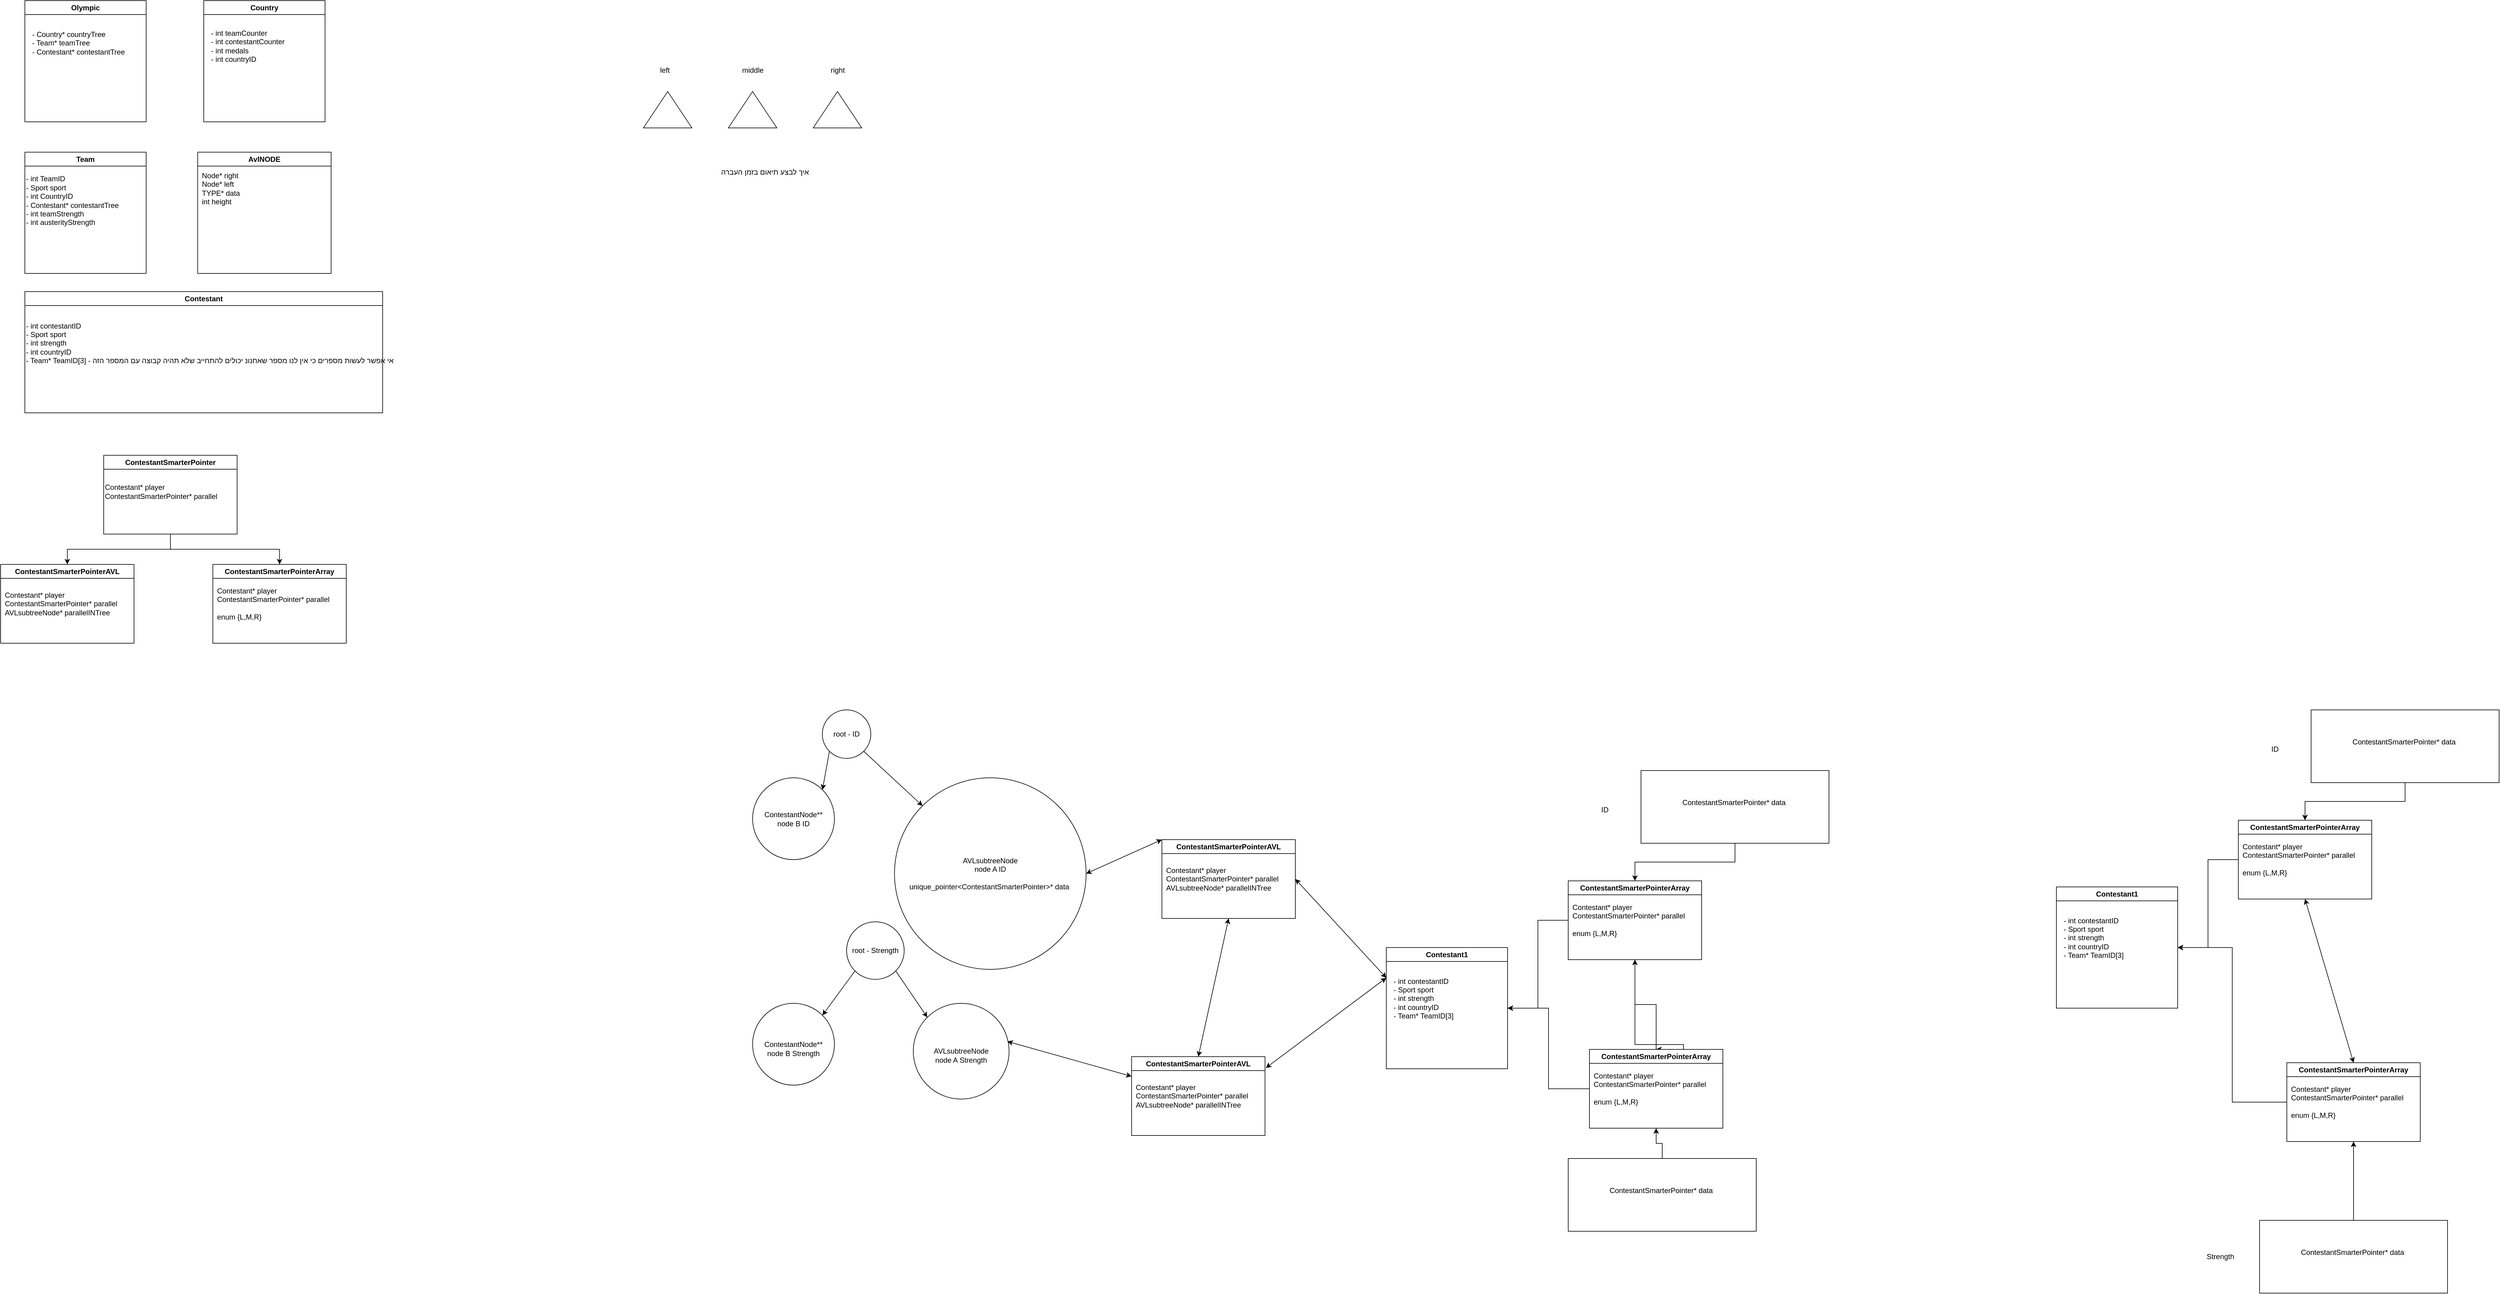 <mxfile version="23.0.2" type="device">
  <diagram name="Class digrams" id="4H7O5t1QDAGb7dw0we2P">
    <mxGraphModel dx="1306" dy="653" grid="1" gridSize="10" guides="1" tooltips="1" connect="1" arrows="1" fold="1" page="1" pageScale="1" pageWidth="850" pageHeight="1100" math="0" shadow="0">
      <root>
        <mxCell id="0" />
        <mxCell id="1" parent="0" />
        <mxCell id="T2zxaJ50x-dEuRoKM8ko-1" value="Olympic" style="swimlane;whiteSpace=wrap;html=1;" parent="1" vertex="1">
          <mxGeometry x="130" y="90" width="200" height="200" as="geometry" />
        </mxCell>
        <mxCell id="T2zxaJ50x-dEuRoKM8ko-5" value="- Country* countryTree&lt;br&gt;- Team* teamTree&lt;br&gt;- Contestant* contestantTree&lt;br&gt;" style="text;html=1;align=left;verticalAlign=middle;resizable=0;points=[];autosize=1;strokeColor=none;fillColor=none;" parent="T2zxaJ50x-dEuRoKM8ko-1" vertex="1">
          <mxGeometry x="10" y="40" width="180" height="60" as="geometry" />
        </mxCell>
        <mxCell id="T2zxaJ50x-dEuRoKM8ko-2" value="Country" style="swimlane;whiteSpace=wrap;html=1;" parent="1" vertex="1">
          <mxGeometry x="425" y="90" width="200" height="200" as="geometry" />
        </mxCell>
        <mxCell id="T2zxaJ50x-dEuRoKM8ko-7" value="- int teamCounter&lt;br&gt;- int contestantCounter&lt;br&gt;- int medals&lt;br&gt;- int countryID" style="text;html=1;align=left;verticalAlign=middle;resizable=0;points=[];autosize=1;strokeColor=none;fillColor=none;" parent="T2zxaJ50x-dEuRoKM8ko-2" vertex="1">
          <mxGeometry x="10" y="40" width="140" height="70" as="geometry" />
        </mxCell>
        <mxCell id="T2zxaJ50x-dEuRoKM8ko-3" value="Team" style="swimlane;whiteSpace=wrap;html=1;" parent="1" vertex="1">
          <mxGeometry x="130" y="340" width="200" height="200" as="geometry" />
        </mxCell>
        <mxCell id="T2zxaJ50x-dEuRoKM8ko-6" value="- int TeamID&lt;br&gt;- Sport sport&lt;br&gt;- int CountryID&lt;br&gt;- Contestant* contestantTree&lt;br&gt;- int teamStrength&lt;br&gt;- int austerityStrength" style="text;html=1;align=left;verticalAlign=middle;resizable=0;points=[];autosize=1;strokeColor=none;fillColor=none;" parent="T2zxaJ50x-dEuRoKM8ko-3" vertex="1">
          <mxGeometry y="30" width="180" height="100" as="geometry" />
        </mxCell>
        <mxCell id="T2zxaJ50x-dEuRoKM8ko-4" value="Contestant" style="swimlane;whiteSpace=wrap;html=1;" parent="1" vertex="1">
          <mxGeometry x="130" y="570" width="590" height="200" as="geometry" />
        </mxCell>
        <mxCell id="T2zxaJ50x-dEuRoKM8ko-8" value="- int contestantID&lt;br&gt;- Sport sport&lt;br&gt;- int strength&lt;br&gt;- int countryID&lt;br&gt;- Team* TeamID[3] - אי אפשר לעשות מספרים כי אין לנו מספר שאחנונ יכולים להתחייב שלא תהיה קבוצה עם המספר הזה" style="text;html=1;align=left;verticalAlign=middle;resizable=0;points=[];autosize=1;strokeColor=none;fillColor=none;" parent="T2zxaJ50x-dEuRoKM8ko-4" vertex="1">
          <mxGeometry y="40" width="590" height="90" as="geometry" />
        </mxCell>
        <mxCell id="T2zxaJ50x-dEuRoKM8ko-18" value="" style="triangle;whiteSpace=wrap;html=1;rotation=-90;" parent="1" vertex="1">
          <mxGeometry x="1160" y="230" width="60" height="80" as="geometry" />
        </mxCell>
        <mxCell id="T2zxaJ50x-dEuRoKM8ko-19" value="" style="triangle;whiteSpace=wrap;html=1;rotation=-90;" parent="1" vertex="1">
          <mxGeometry x="1300" y="230" width="60" height="80" as="geometry" />
        </mxCell>
        <mxCell id="T2zxaJ50x-dEuRoKM8ko-20" value="" style="triangle;whiteSpace=wrap;html=1;rotation=-90;" parent="1" vertex="1">
          <mxGeometry x="1440" y="230" width="60" height="80" as="geometry" />
        </mxCell>
        <mxCell id="T2zxaJ50x-dEuRoKM8ko-21" value="left" style="text;html=1;align=center;verticalAlign=middle;resizable=0;points=[];autosize=1;strokeColor=none;fillColor=none;" parent="1" vertex="1">
          <mxGeometry x="1165" y="190" width="40" height="30" as="geometry" />
        </mxCell>
        <mxCell id="T2zxaJ50x-dEuRoKM8ko-22" value="middle" style="text;html=1;align=center;verticalAlign=middle;resizable=0;points=[];autosize=1;strokeColor=none;fillColor=none;" parent="1" vertex="1">
          <mxGeometry x="1300" y="190" width="60" height="30" as="geometry" />
        </mxCell>
        <mxCell id="T2zxaJ50x-dEuRoKM8ko-23" value="right" style="text;html=1;align=center;verticalAlign=middle;resizable=0;points=[];autosize=1;strokeColor=none;fillColor=none;" parent="1" vertex="1">
          <mxGeometry x="1445" y="190" width="50" height="30" as="geometry" />
        </mxCell>
        <mxCell id="N83IAVNiODU6X3ACAAQW-1" value="AvlNODE" style="swimlane;whiteSpace=wrap;html=1;" parent="1" vertex="1">
          <mxGeometry x="415" y="340" width="220" height="200" as="geometry" />
        </mxCell>
        <mxCell id="N83IAVNiODU6X3ACAAQW-2" value="Node* right&lt;br&gt;Node*&amp;nbsp;left&lt;br&gt;TYPE* data&lt;br&gt;int height" style="text;html=1;align=left;verticalAlign=middle;resizable=0;points=[];autosize=1;strokeColor=none;fillColor=none;" parent="N83IAVNiODU6X3ACAAQW-1" vertex="1">
          <mxGeometry x="5" y="25" width="90" height="70" as="geometry" />
        </mxCell>
        <mxCell id="ulZXFaWOzzicwTLMzDGT-1" value="root - ID" style="ellipse;whiteSpace=wrap;html=1;aspect=fixed;" vertex="1" parent="1">
          <mxGeometry x="1445" y="1260" width="80" height="80" as="geometry" />
        </mxCell>
        <mxCell id="ulZXFaWOzzicwTLMzDGT-3" value="AVLsubtreeNode&lt;br&gt;node A ID&lt;br&gt;&lt;br&gt;unique_pointer&amp;lt;ContestantSmarterPointer&amp;gt;* data&amp;nbsp;" style="ellipse;whiteSpace=wrap;html=1;aspect=fixed;" vertex="1" parent="1">
          <mxGeometry x="1564" y="1372" width="316" height="316" as="geometry" />
        </mxCell>
        <mxCell id="ulZXFaWOzzicwTLMzDGT-5" value="" style="endArrow=classic;html=1;rounded=0;exitX=0;exitY=1;exitDx=0;exitDy=0;entryX=1;entryY=0;entryDx=0;entryDy=0;" edge="1" parent="1" source="ulZXFaWOzzicwTLMzDGT-1" target="ulZXFaWOzzicwTLMzDGT-9">
          <mxGeometry width="50" height="50" relative="1" as="geometry">
            <mxPoint x="1465" y="1482" as="sourcePoint" />
            <mxPoint x="1453.284" y="1483.716" as="targetPoint" />
          </mxGeometry>
        </mxCell>
        <mxCell id="ulZXFaWOzzicwTLMzDGT-7" value="" style="endArrow=classic;html=1;rounded=0;exitX=1;exitY=1;exitDx=0;exitDy=0;entryX=0;entryY=0;entryDx=0;entryDy=0;" edge="1" parent="1" source="ulZXFaWOzzicwTLMzDGT-1" target="ulZXFaWOzzicwTLMzDGT-3">
          <mxGeometry width="50" height="50" relative="1" as="geometry">
            <mxPoint x="1575" y="1452" as="sourcePoint" />
            <mxPoint x="1625" y="1402" as="targetPoint" />
          </mxGeometry>
        </mxCell>
        <mxCell id="ulZXFaWOzzicwTLMzDGT-8" value="איך לבצע תיאום בזמן העברה" style="text;html=1;align=center;verticalAlign=middle;resizable=0;points=[];autosize=1;strokeColor=none;fillColor=none;" vertex="1" parent="1">
          <mxGeometry x="1270" y="358" width="160" height="30" as="geometry" />
        </mxCell>
        <mxCell id="ulZXFaWOzzicwTLMzDGT-9" value="ContestantNode**&lt;br style=&quot;border-color: var(--border-color);&quot;&gt;node B ID" style="ellipse;whiteSpace=wrap;html=1;aspect=fixed;" vertex="1" parent="1">
          <mxGeometry x="1330" y="1372" width="135" height="135" as="geometry" />
        </mxCell>
        <mxCell id="ulZXFaWOzzicwTLMzDGT-10" value="root - Strength" style="ellipse;whiteSpace=wrap;html=1;aspect=fixed;" vertex="1" parent="1">
          <mxGeometry x="1485" y="1609.5" width="95" height="95" as="geometry" />
        </mxCell>
        <mxCell id="ulZXFaWOzzicwTLMzDGT-11" value="&lt;br&gt;AVLsubtreeNode&lt;br style=&quot;border-color: var(--border-color); color: rgb(0, 0, 0); font-family: Helvetica; font-size: 12px; font-style: normal; font-variant-ligatures: normal; font-variant-caps: normal; font-weight: 400; letter-spacing: normal; orphans: 2; text-align: center; text-indent: 0px; text-transform: none; widows: 2; word-spacing: 0px; -webkit-text-stroke-width: 0px; background-color: rgb(251, 251, 251); text-decoration-thickness: initial; text-decoration-style: initial; text-decoration-color: initial;&quot;&gt;node A Strength" style="ellipse;whiteSpace=wrap;html=1;aspect=fixed;" vertex="1" parent="1">
          <mxGeometry x="1595" y="1744" width="158" height="158" as="geometry" />
        </mxCell>
        <mxCell id="ulZXFaWOzzicwTLMzDGT-12" value="" style="endArrow=classic;html=1;rounded=0;exitX=0;exitY=1;exitDx=0;exitDy=0;entryX=1;entryY=0;entryDx=0;entryDy=0;" edge="1" parent="1" source="ulZXFaWOzzicwTLMzDGT-10" target="ulZXFaWOzzicwTLMzDGT-15">
          <mxGeometry width="50" height="50" relative="1" as="geometry">
            <mxPoint x="1465" y="1774" as="sourcePoint" />
            <mxPoint x="1453.284" y="1775.716" as="targetPoint" />
          </mxGeometry>
        </mxCell>
        <mxCell id="ulZXFaWOzzicwTLMzDGT-15" value="&lt;br style=&quot;border-color: var(--border-color);&quot;&gt;ContestantNode**&lt;br style=&quot;border-color: var(--border-color);&quot;&gt;&lt;span style=&quot;border-color: var(--border-color);&quot;&gt;node B Strength&lt;/span&gt;" style="ellipse;whiteSpace=wrap;html=1;aspect=fixed;" vertex="1" parent="1">
          <mxGeometry x="1330" y="1744" width="135" height="135" as="geometry" />
        </mxCell>
        <mxCell id="ulZXFaWOzzicwTLMzDGT-17" value="Contestant1" style="swimlane;whiteSpace=wrap;html=1;" vertex="1" parent="1">
          <mxGeometry x="3480" y="1552" width="200" height="200" as="geometry" />
        </mxCell>
        <mxCell id="ulZXFaWOzzicwTLMzDGT-70" value="- int contestantID&lt;br style=&quot;border-color: var(--border-color);&quot;&gt;&lt;span style=&quot;&quot;&gt;- Sport sport&lt;/span&gt;&lt;br style=&quot;border-color: var(--border-color);&quot;&gt;&lt;span style=&quot;&quot;&gt;- int strength&lt;/span&gt;&lt;br style=&quot;border-color: var(--border-color);&quot;&gt;&lt;span style=&quot;&quot;&gt;- int countryID&lt;/span&gt;&lt;br style=&quot;border-color: var(--border-color);&quot;&gt;&lt;span style=&quot;&quot;&gt;- Team* TeamID[3]&lt;/span&gt;" style="text;html=1;align=left;verticalAlign=middle;resizable=0;points=[];autosize=1;strokeColor=none;fillColor=none;" vertex="1" parent="ulZXFaWOzzicwTLMzDGT-17">
          <mxGeometry x="10" y="39" width="120" height="90" as="geometry" />
        </mxCell>
        <mxCell id="ulZXFaWOzzicwTLMzDGT-46" value="" style="endArrow=classic;html=1;rounded=0;exitX=1;exitY=1;exitDx=0;exitDy=0;entryX=0;entryY=0;entryDx=0;entryDy=0;" edge="1" parent="1" source="ulZXFaWOzzicwTLMzDGT-10" target="ulZXFaWOzzicwTLMzDGT-11">
          <mxGeometry width="50" height="50" relative="1" as="geometry">
            <mxPoint x="1565" y="1722" as="sourcePoint" />
            <mxPoint x="1533" y="1784" as="targetPoint" />
          </mxGeometry>
        </mxCell>
        <mxCell id="ulZXFaWOzzicwTLMzDGT-101" value="ContestantSmarterPointerArray" style="swimlane;whiteSpace=wrap;html=1;" vertex="1" parent="1">
          <mxGeometry x="440" y="1020" width="220" height="130" as="geometry" />
        </mxCell>
        <mxCell id="ulZXFaWOzzicwTLMzDGT-102" value="Contestant* player&lt;br&gt;ContestantSmarterPointer* parallel&lt;br&gt;&lt;br&gt;enum {L,M,R}" style="text;html=1;align=left;verticalAlign=middle;resizable=0;points=[];autosize=1;strokeColor=none;fillColor=none;" vertex="1" parent="ulZXFaWOzzicwTLMzDGT-101">
          <mxGeometry x="5" y="30" width="210" height="70" as="geometry" />
        </mxCell>
        <mxCell id="ulZXFaWOzzicwTLMzDGT-103" value="ContestantSmarterPointerAVL" style="swimlane;whiteSpace=wrap;html=1;" vertex="1" parent="1">
          <mxGeometry x="90" y="1020" width="220" height="130" as="geometry" />
        </mxCell>
        <mxCell id="ulZXFaWOzzicwTLMzDGT-104" value="Contestant* player&lt;br&gt;ContestantSmarterPointer* parallel&lt;br&gt;AVLsubtreeNode* parallelINTree&lt;br&gt;" style="text;html=1;align=left;verticalAlign=middle;resizable=0;points=[];autosize=1;strokeColor=none;fillColor=none;" vertex="1" parent="ulZXFaWOzzicwTLMzDGT-103">
          <mxGeometry x="5" y="35" width="210" height="60" as="geometry" />
        </mxCell>
        <mxCell id="ulZXFaWOzzicwTLMzDGT-106" value="ContestantSmarterPointer" style="swimlane;whiteSpace=wrap;html=1;" vertex="1" parent="1">
          <mxGeometry x="260" y="840" width="220" height="130" as="geometry" />
        </mxCell>
        <mxCell id="ulZXFaWOzzicwTLMzDGT-107" value="Contestant* player&lt;br&gt;ContestantSmarterPointer* parallel" style="text;html=1;align=left;verticalAlign=middle;resizable=0;points=[];autosize=1;strokeColor=none;fillColor=none;" vertex="1" parent="ulZXFaWOzzicwTLMzDGT-106">
          <mxGeometry y="40" width="210" height="40" as="geometry" />
        </mxCell>
        <mxCell id="ulZXFaWOzzicwTLMzDGT-108" style="edgeStyle=orthogonalEdgeStyle;rounded=0;orthogonalLoop=1;jettySize=auto;html=1;" edge="1" parent="1" source="ulZXFaWOzzicwTLMzDGT-106" target="ulZXFaWOzzicwTLMzDGT-103">
          <mxGeometry relative="1" as="geometry" />
        </mxCell>
        <mxCell id="ulZXFaWOzzicwTLMzDGT-109" style="edgeStyle=orthogonalEdgeStyle;rounded=0;orthogonalLoop=1;jettySize=auto;html=1;exitX=0.5;exitY=1;exitDx=0;exitDy=0;" edge="1" parent="1" source="ulZXFaWOzzicwTLMzDGT-106" target="ulZXFaWOzzicwTLMzDGT-101">
          <mxGeometry relative="1" as="geometry">
            <mxPoint x="557" y="1023" as="targetPoint" />
          </mxGeometry>
        </mxCell>
        <mxCell id="ulZXFaWOzzicwTLMzDGT-115" style="edgeStyle=orthogonalEdgeStyle;rounded=0;orthogonalLoop=1;jettySize=auto;html=1;entryX=1;entryY=0.5;entryDx=0;entryDy=0;" edge="1" parent="1" source="ulZXFaWOzzicwTLMzDGT-111" target="ulZXFaWOzzicwTLMzDGT-17">
          <mxGeometry relative="1" as="geometry" />
        </mxCell>
        <mxCell id="ulZXFaWOzzicwTLMzDGT-111" value="ContestantSmarterPointerArray" style="swimlane;whiteSpace=wrap;html=1;" vertex="1" parent="1">
          <mxGeometry x="3780" y="1442" width="220" height="130" as="geometry" />
        </mxCell>
        <mxCell id="ulZXFaWOzzicwTLMzDGT-112" value="Contestant* player&lt;br&gt;ContestantSmarterPointer* parallel&lt;br&gt;&lt;br&gt;enum {L,M,R}" style="text;html=1;align=left;verticalAlign=middle;resizable=0;points=[];autosize=1;strokeColor=none;fillColor=none;" vertex="1" parent="ulZXFaWOzzicwTLMzDGT-111">
          <mxGeometry x="5" y="30" width="210" height="70" as="geometry" />
        </mxCell>
        <mxCell id="ulZXFaWOzzicwTLMzDGT-120" style="edgeStyle=orthogonalEdgeStyle;rounded=0;orthogonalLoop=1;jettySize=auto;html=1;entryX=0.5;entryY=0;entryDx=0;entryDy=0;" edge="1" parent="1" source="ulZXFaWOzzicwTLMzDGT-119" target="ulZXFaWOzzicwTLMzDGT-111">
          <mxGeometry relative="1" as="geometry" />
        </mxCell>
        <mxCell id="ulZXFaWOzzicwTLMzDGT-119" value="&#xa;&lt;span style=&quot;color: rgb(0, 0, 0); font-family: Helvetica; font-size: 12px; font-style: normal; font-variant-ligatures: normal; font-variant-caps: normal; font-weight: 400; letter-spacing: normal; orphans: 2; text-align: center; text-indent: 0px; text-transform: none; widows: 2; word-spacing: 0px; -webkit-text-stroke-width: 0px; background-color: rgb(251, 251, 251); text-decoration-thickness: initial; text-decoration-style: initial; text-decoration-color: initial; float: none; display: inline !important;&quot;&gt;ContestantSmarterPointer* data&amp;nbsp;&lt;/span&gt;&#xa;&#xa;" style="rounded=0;whiteSpace=wrap;html=1;" vertex="1" parent="1">
          <mxGeometry x="3900" y="1260" width="310" height="120" as="geometry" />
        </mxCell>
        <mxCell id="ulZXFaWOzzicwTLMzDGT-123" value="ID" style="text;html=1;align=center;verticalAlign=middle;resizable=0;points=[];autosize=1;strokeColor=none;fillColor=none;" vertex="1" parent="1">
          <mxGeometry x="3820" y="1310" width="40" height="30" as="geometry" />
        </mxCell>
        <mxCell id="ulZXFaWOzzicwTLMzDGT-138" style="edgeStyle=orthogonalEdgeStyle;rounded=0;orthogonalLoop=1;jettySize=auto;html=1;entryX=0.5;entryY=1;entryDx=0;entryDy=0;" edge="1" parent="1" source="ulZXFaWOzzicwTLMzDGT-134" target="ulZXFaWOzzicwTLMzDGT-136">
          <mxGeometry relative="1" as="geometry" />
        </mxCell>
        <mxCell id="ulZXFaWOzzicwTLMzDGT-134" value="&#xa;&lt;span style=&quot;color: rgb(0, 0, 0); font-family: Helvetica; font-size: 12px; font-style: normal; font-variant-ligatures: normal; font-variant-caps: normal; font-weight: 400; letter-spacing: normal; orphans: 2; text-align: center; text-indent: 0px; text-transform: none; widows: 2; word-spacing: 0px; -webkit-text-stroke-width: 0px; background-color: rgb(251, 251, 251); text-decoration-thickness: initial; text-decoration-style: initial; text-decoration-color: initial; float: none; display: inline !important;&quot;&gt;ContestantSmarterPointer* data&amp;nbsp;&lt;/span&gt;&#xa;&#xa;" style="rounded=0;whiteSpace=wrap;html=1;" vertex="1" parent="1">
          <mxGeometry x="3815" y="2102" width="310" height="120" as="geometry" />
        </mxCell>
        <mxCell id="ulZXFaWOzzicwTLMzDGT-140" style="edgeStyle=orthogonalEdgeStyle;rounded=0;orthogonalLoop=1;jettySize=auto;html=1;entryX=1;entryY=0.5;entryDx=0;entryDy=0;" edge="1" parent="1" source="ulZXFaWOzzicwTLMzDGT-136" target="ulZXFaWOzzicwTLMzDGT-17">
          <mxGeometry relative="1" as="geometry" />
        </mxCell>
        <mxCell id="ulZXFaWOzzicwTLMzDGT-136" value="ContestantSmarterPointerArray" style="swimlane;whiteSpace=wrap;html=1;" vertex="1" parent="1">
          <mxGeometry x="3860" y="1842" width="220" height="130" as="geometry" />
        </mxCell>
        <mxCell id="ulZXFaWOzzicwTLMzDGT-137" value="Contestant* player&lt;br&gt;ContestantSmarterPointer* parallel&lt;br&gt;&lt;br&gt;enum {L,M,R}" style="text;html=1;align=left;verticalAlign=middle;resizable=0;points=[];autosize=1;strokeColor=none;fillColor=none;" vertex="1" parent="ulZXFaWOzzicwTLMzDGT-136">
          <mxGeometry x="5" y="30" width="210" height="70" as="geometry" />
        </mxCell>
        <mxCell id="ulZXFaWOzzicwTLMzDGT-143" value="Contestant1" style="swimlane;whiteSpace=wrap;html=1;" vertex="1" parent="1">
          <mxGeometry x="2375" y="1652" width="200" height="200" as="geometry" />
        </mxCell>
        <mxCell id="ulZXFaWOzzicwTLMzDGT-144" value="- int contestantID&lt;br style=&quot;border-color: var(--border-color);&quot;&gt;&lt;span style=&quot;&quot;&gt;- Sport sport&lt;/span&gt;&lt;br style=&quot;border-color: var(--border-color);&quot;&gt;&lt;span style=&quot;&quot;&gt;- int strength&lt;/span&gt;&lt;br style=&quot;border-color: var(--border-color);&quot;&gt;&lt;span style=&quot;&quot;&gt;- int countryID&lt;/span&gt;&lt;br style=&quot;border-color: var(--border-color);&quot;&gt;&lt;span style=&quot;&quot;&gt;- Team* TeamID[3]&lt;/span&gt;" style="text;html=1;align=left;verticalAlign=middle;resizable=0;points=[];autosize=1;strokeColor=none;fillColor=none;" vertex="1" parent="ulZXFaWOzzicwTLMzDGT-143">
          <mxGeometry x="10" y="39" width="120" height="90" as="geometry" />
        </mxCell>
        <mxCell id="ulZXFaWOzzicwTLMzDGT-145" style="edgeStyle=orthogonalEdgeStyle;rounded=0;orthogonalLoop=1;jettySize=auto;html=1;entryX=1;entryY=0.5;entryDx=0;entryDy=0;" edge="1" parent="1" source="ulZXFaWOzzicwTLMzDGT-146" target="ulZXFaWOzzicwTLMzDGT-143">
          <mxGeometry relative="1" as="geometry" />
        </mxCell>
        <mxCell id="ulZXFaWOzzicwTLMzDGT-146" value="ContestantSmarterPointerArray" style="swimlane;whiteSpace=wrap;html=1;" vertex="1" parent="1">
          <mxGeometry x="2675" y="1542" width="220" height="130" as="geometry" />
        </mxCell>
        <mxCell id="ulZXFaWOzzicwTLMzDGT-147" value="Contestant* player&lt;br&gt;ContestantSmarterPointer* parallel&lt;br&gt;&lt;br&gt;enum {L,M,R}" style="text;html=1;align=left;verticalAlign=middle;resizable=0;points=[];autosize=1;strokeColor=none;fillColor=none;" vertex="1" parent="ulZXFaWOzzicwTLMzDGT-146">
          <mxGeometry x="5" y="30" width="210" height="70" as="geometry" />
        </mxCell>
        <mxCell id="ulZXFaWOzzicwTLMzDGT-148" style="edgeStyle=orthogonalEdgeStyle;rounded=0;orthogonalLoop=1;jettySize=auto;html=1;entryX=0.5;entryY=0;entryDx=0;entryDy=0;" edge="1" parent="1" source="ulZXFaWOzzicwTLMzDGT-149" target="ulZXFaWOzzicwTLMzDGT-146">
          <mxGeometry relative="1" as="geometry" />
        </mxCell>
        <mxCell id="ulZXFaWOzzicwTLMzDGT-149" value="&#xa;&lt;span style=&quot;color: rgb(0, 0, 0); font-family: Helvetica; font-size: 12px; font-style: normal; font-variant-ligatures: normal; font-variant-caps: normal; font-weight: 400; letter-spacing: normal; orphans: 2; text-align: center; text-indent: 0px; text-transform: none; widows: 2; word-spacing: 0px; -webkit-text-stroke-width: 0px; background-color: rgb(251, 251, 251); text-decoration-thickness: initial; text-decoration-style: initial; text-decoration-color: initial; float: none; display: inline !important;&quot;&gt;ContestantSmarterPointer* data&amp;nbsp;&lt;/span&gt;&#xa;&#xa;" style="rounded=0;whiteSpace=wrap;html=1;" vertex="1" parent="1">
          <mxGeometry x="2795" y="1360" width="310" height="120" as="geometry" />
        </mxCell>
        <mxCell id="ulZXFaWOzzicwTLMzDGT-150" value="ID" style="text;html=1;align=center;verticalAlign=middle;resizable=0;points=[];autosize=1;strokeColor=none;fillColor=none;" vertex="1" parent="1">
          <mxGeometry x="2715" y="1410" width="40" height="30" as="geometry" />
        </mxCell>
        <mxCell id="ulZXFaWOzzicwTLMzDGT-151" style="edgeStyle=orthogonalEdgeStyle;rounded=0;orthogonalLoop=1;jettySize=auto;html=1;entryX=0.5;entryY=0;entryDx=0;entryDy=0;exitX=0.5;exitY=1;exitDx=0;exitDy=0;" edge="1" parent="1" source="ulZXFaWOzzicwTLMzDGT-146" target="ulZXFaWOzzicwTLMzDGT-156">
          <mxGeometry relative="1" as="geometry">
            <Array as="points">
              <mxPoint x="2785" y="1812" />
              <mxPoint x="2865" y="1812" />
            </Array>
          </mxGeometry>
        </mxCell>
        <mxCell id="ulZXFaWOzzicwTLMzDGT-152" style="edgeStyle=orthogonalEdgeStyle;rounded=0;orthogonalLoop=1;jettySize=auto;html=1;entryX=0.5;entryY=1;entryDx=0;entryDy=0;" edge="1" parent="1" source="ulZXFaWOzzicwTLMzDGT-153" target="ulZXFaWOzzicwTLMzDGT-156">
          <mxGeometry relative="1" as="geometry" />
        </mxCell>
        <mxCell id="ulZXFaWOzzicwTLMzDGT-153" value="&#xa;&lt;span style=&quot;color: rgb(0, 0, 0); font-family: Helvetica; font-size: 12px; font-style: normal; font-variant-ligatures: normal; font-variant-caps: normal; font-weight: 400; letter-spacing: normal; orphans: 2; text-align: center; text-indent: 0px; text-transform: none; widows: 2; word-spacing: 0px; -webkit-text-stroke-width: 0px; background-color: rgb(251, 251, 251); text-decoration-thickness: initial; text-decoration-style: initial; text-decoration-color: initial; float: none; display: inline !important;&quot;&gt;ContestantSmarterPointer* data&amp;nbsp;&lt;/span&gt;&#xa;&#xa;" style="rounded=0;whiteSpace=wrap;html=1;" vertex="1" parent="1">
          <mxGeometry x="2675" y="2000" width="310" height="120" as="geometry" />
        </mxCell>
        <mxCell id="ulZXFaWOzzicwTLMzDGT-154" style="edgeStyle=orthogonalEdgeStyle;rounded=0;orthogonalLoop=1;jettySize=auto;html=1;entryX=1;entryY=0.5;entryDx=0;entryDy=0;" edge="1" parent="1" source="ulZXFaWOzzicwTLMzDGT-156" target="ulZXFaWOzzicwTLMzDGT-143">
          <mxGeometry relative="1" as="geometry" />
        </mxCell>
        <mxCell id="ulZXFaWOzzicwTLMzDGT-155" style="edgeStyle=orthogonalEdgeStyle;rounded=0;orthogonalLoop=1;jettySize=auto;html=1;entryX=0.5;entryY=1;entryDx=0;entryDy=0;" edge="1" parent="1" source="ulZXFaWOzzicwTLMzDGT-156" target="ulZXFaWOzzicwTLMzDGT-146">
          <mxGeometry relative="1" as="geometry" />
        </mxCell>
        <mxCell id="ulZXFaWOzzicwTLMzDGT-156" value="ContestantSmarterPointerArray" style="swimlane;whiteSpace=wrap;html=1;" vertex="1" parent="1">
          <mxGeometry x="2710" y="1820" width="220" height="130" as="geometry" />
        </mxCell>
        <mxCell id="ulZXFaWOzzicwTLMzDGT-157" value="Contestant* player&lt;br&gt;ContestantSmarterPointer* parallel&lt;br&gt;&lt;br&gt;enum {L,M,R}" style="text;html=1;align=left;verticalAlign=middle;resizable=0;points=[];autosize=1;strokeColor=none;fillColor=none;" vertex="1" parent="ulZXFaWOzzicwTLMzDGT-156">
          <mxGeometry x="5" y="30" width="210" height="70" as="geometry" />
        </mxCell>
        <mxCell id="ulZXFaWOzzicwTLMzDGT-158" value="ContestantSmarterPointerAVL" style="swimlane;whiteSpace=wrap;html=1;" vertex="1" parent="1">
          <mxGeometry x="2005" y="1474" width="220" height="130" as="geometry" />
        </mxCell>
        <mxCell id="ulZXFaWOzzicwTLMzDGT-159" value="Contestant* player&lt;br&gt;ContestantSmarterPointer* parallel&lt;br&gt;AVLsubtreeNode* parallelINTree&lt;br&gt;" style="text;html=1;align=left;verticalAlign=middle;resizable=0;points=[];autosize=1;strokeColor=none;fillColor=none;" vertex="1" parent="ulZXFaWOzzicwTLMzDGT-158">
          <mxGeometry x="5" y="35" width="210" height="60" as="geometry" />
        </mxCell>
        <mxCell id="ulZXFaWOzzicwTLMzDGT-160" value="ContestantSmarterPointerAVL" style="swimlane;whiteSpace=wrap;html=1;" vertex="1" parent="1">
          <mxGeometry x="1955" y="1832" width="220" height="130" as="geometry" />
        </mxCell>
        <mxCell id="ulZXFaWOzzicwTLMzDGT-161" value="Contestant* player&lt;br&gt;ContestantSmarterPointer* parallel&lt;br&gt;AVLsubtreeNode* parallelINTree&lt;br&gt;" style="text;html=1;align=left;verticalAlign=middle;resizable=0;points=[];autosize=1;strokeColor=none;fillColor=none;" vertex="1" parent="ulZXFaWOzzicwTLMzDGT-160">
          <mxGeometry x="5" y="35" width="210" height="60" as="geometry" />
        </mxCell>
        <mxCell id="ulZXFaWOzzicwTLMzDGT-163" value="" style="endArrow=classic;startArrow=classic;html=1;rounded=0;exitX=1;exitY=0.5;exitDx=0;exitDy=0;entryX=0;entryY=0;entryDx=0;entryDy=0;" edge="1" parent="1" source="ulZXFaWOzzicwTLMzDGT-3" target="ulZXFaWOzzicwTLMzDGT-158">
          <mxGeometry width="50" height="50" relative="1" as="geometry">
            <mxPoint x="2025" y="1742" as="sourcePoint" />
            <mxPoint x="2010" y="1580" as="targetPoint" />
          </mxGeometry>
        </mxCell>
        <mxCell id="ulZXFaWOzzicwTLMzDGT-164" value="" style="endArrow=classic;startArrow=classic;html=1;rounded=0;exitX=0.982;exitY=0.398;exitDx=0;exitDy=0;exitPerimeter=0;entryX=0;entryY=0.25;entryDx=0;entryDy=0;" edge="1" parent="1" source="ulZXFaWOzzicwTLMzDGT-11" target="ulZXFaWOzzicwTLMzDGT-160">
          <mxGeometry width="50" height="50" relative="1" as="geometry">
            <mxPoint x="1945" y="1842" as="sourcePoint" />
            <mxPoint x="1995" y="1792" as="targetPoint" />
          </mxGeometry>
        </mxCell>
        <mxCell id="ulZXFaWOzzicwTLMzDGT-165" value="" style="endArrow=classic;startArrow=classic;html=1;rounded=0;exitX=1.006;exitY=0.143;exitDx=0;exitDy=0;exitPerimeter=0;entryX=0;entryY=0.25;entryDx=0;entryDy=0;" edge="1" parent="1" source="ulZXFaWOzzicwTLMzDGT-160" target="ulZXFaWOzzicwTLMzDGT-143">
          <mxGeometry width="50" height="50" relative="1" as="geometry">
            <mxPoint x="2315" y="1982" as="sourcePoint" />
            <mxPoint x="2365" y="1932" as="targetPoint" />
          </mxGeometry>
        </mxCell>
        <mxCell id="ulZXFaWOzzicwTLMzDGT-166" value="" style="endArrow=classic;startArrow=classic;html=1;rounded=0;entryX=0.5;entryY=1;entryDx=0;entryDy=0;exitX=0.5;exitY=0;exitDx=0;exitDy=0;" edge="1" parent="1" source="ulZXFaWOzzicwTLMzDGT-160" target="ulZXFaWOzzicwTLMzDGT-158">
          <mxGeometry width="50" height="50" relative="1" as="geometry">
            <mxPoint x="2055" y="1802" as="sourcePoint" />
            <mxPoint x="2105" y="1752" as="targetPoint" />
          </mxGeometry>
        </mxCell>
        <mxCell id="ulZXFaWOzzicwTLMzDGT-167" value="" style="endArrow=classic;startArrow=classic;html=1;rounded=0;exitX=1;exitY=0.5;exitDx=0;exitDy=0;entryX=0;entryY=0.25;entryDx=0;entryDy=0;" edge="1" parent="1" source="ulZXFaWOzzicwTLMzDGT-158" target="ulZXFaWOzzicwTLMzDGT-143">
          <mxGeometry width="50" height="50" relative="1" as="geometry">
            <mxPoint x="2325" y="1632" as="sourcePoint" />
            <mxPoint x="2375" y="1582" as="targetPoint" />
          </mxGeometry>
        </mxCell>
        <mxCell id="ulZXFaWOzzicwTLMzDGT-168" value="Strength" style="text;html=1;align=center;verticalAlign=middle;resizable=0;points=[];autosize=1;strokeColor=none;fillColor=none;" vertex="1" parent="1">
          <mxGeometry x="3715" y="2147" width="70" height="30" as="geometry" />
        </mxCell>
        <mxCell id="ulZXFaWOzzicwTLMzDGT-170" value="" style="endArrow=classic;startArrow=classic;html=1;rounded=0;entryX=0.5;entryY=1;entryDx=0;entryDy=0;exitX=0.5;exitY=0;exitDx=0;exitDy=0;" edge="1" parent="1" source="ulZXFaWOzzicwTLMzDGT-136" target="ulZXFaWOzzicwTLMzDGT-111">
          <mxGeometry width="50" height="50" relative="1" as="geometry">
            <mxPoint x="3980" y="1720" as="sourcePoint" />
            <mxPoint x="4030" y="1670" as="targetPoint" />
          </mxGeometry>
        </mxCell>
      </root>
    </mxGraphModel>
  </diagram>
</mxfile>
